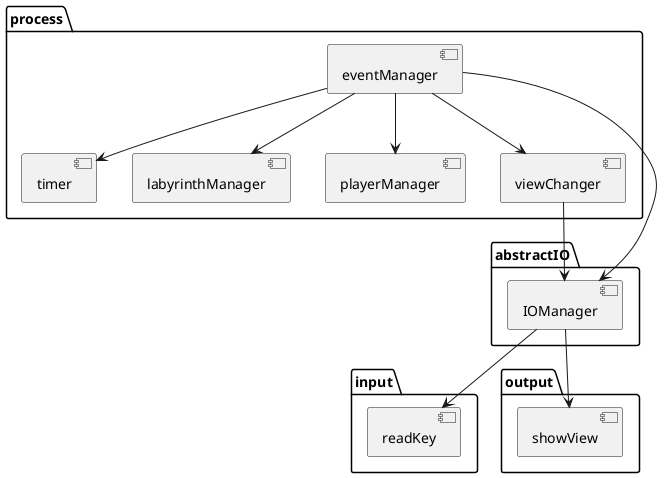 @startuml
package "abstractIO" {
    [IOManager]
}

package "input" {
     [readKey]
}

[IOManager] --> [readKey]

package "process" {
    [eventManager]
    [timer]
    [labyrinthManager]
    [playerManager]
    [viewChanger]
}

package "output" {
    [IOManager] --> [showView]
}

[eventManager]     -->  [IOManager]


[viewChanger]      --> [IOManager]     

[eventManager] --> [timer]
[eventManager] -->  [playerManager]
[eventManager] -->  [labyrinthManager]
[eventManager] -->  [viewChanger]


@enduml